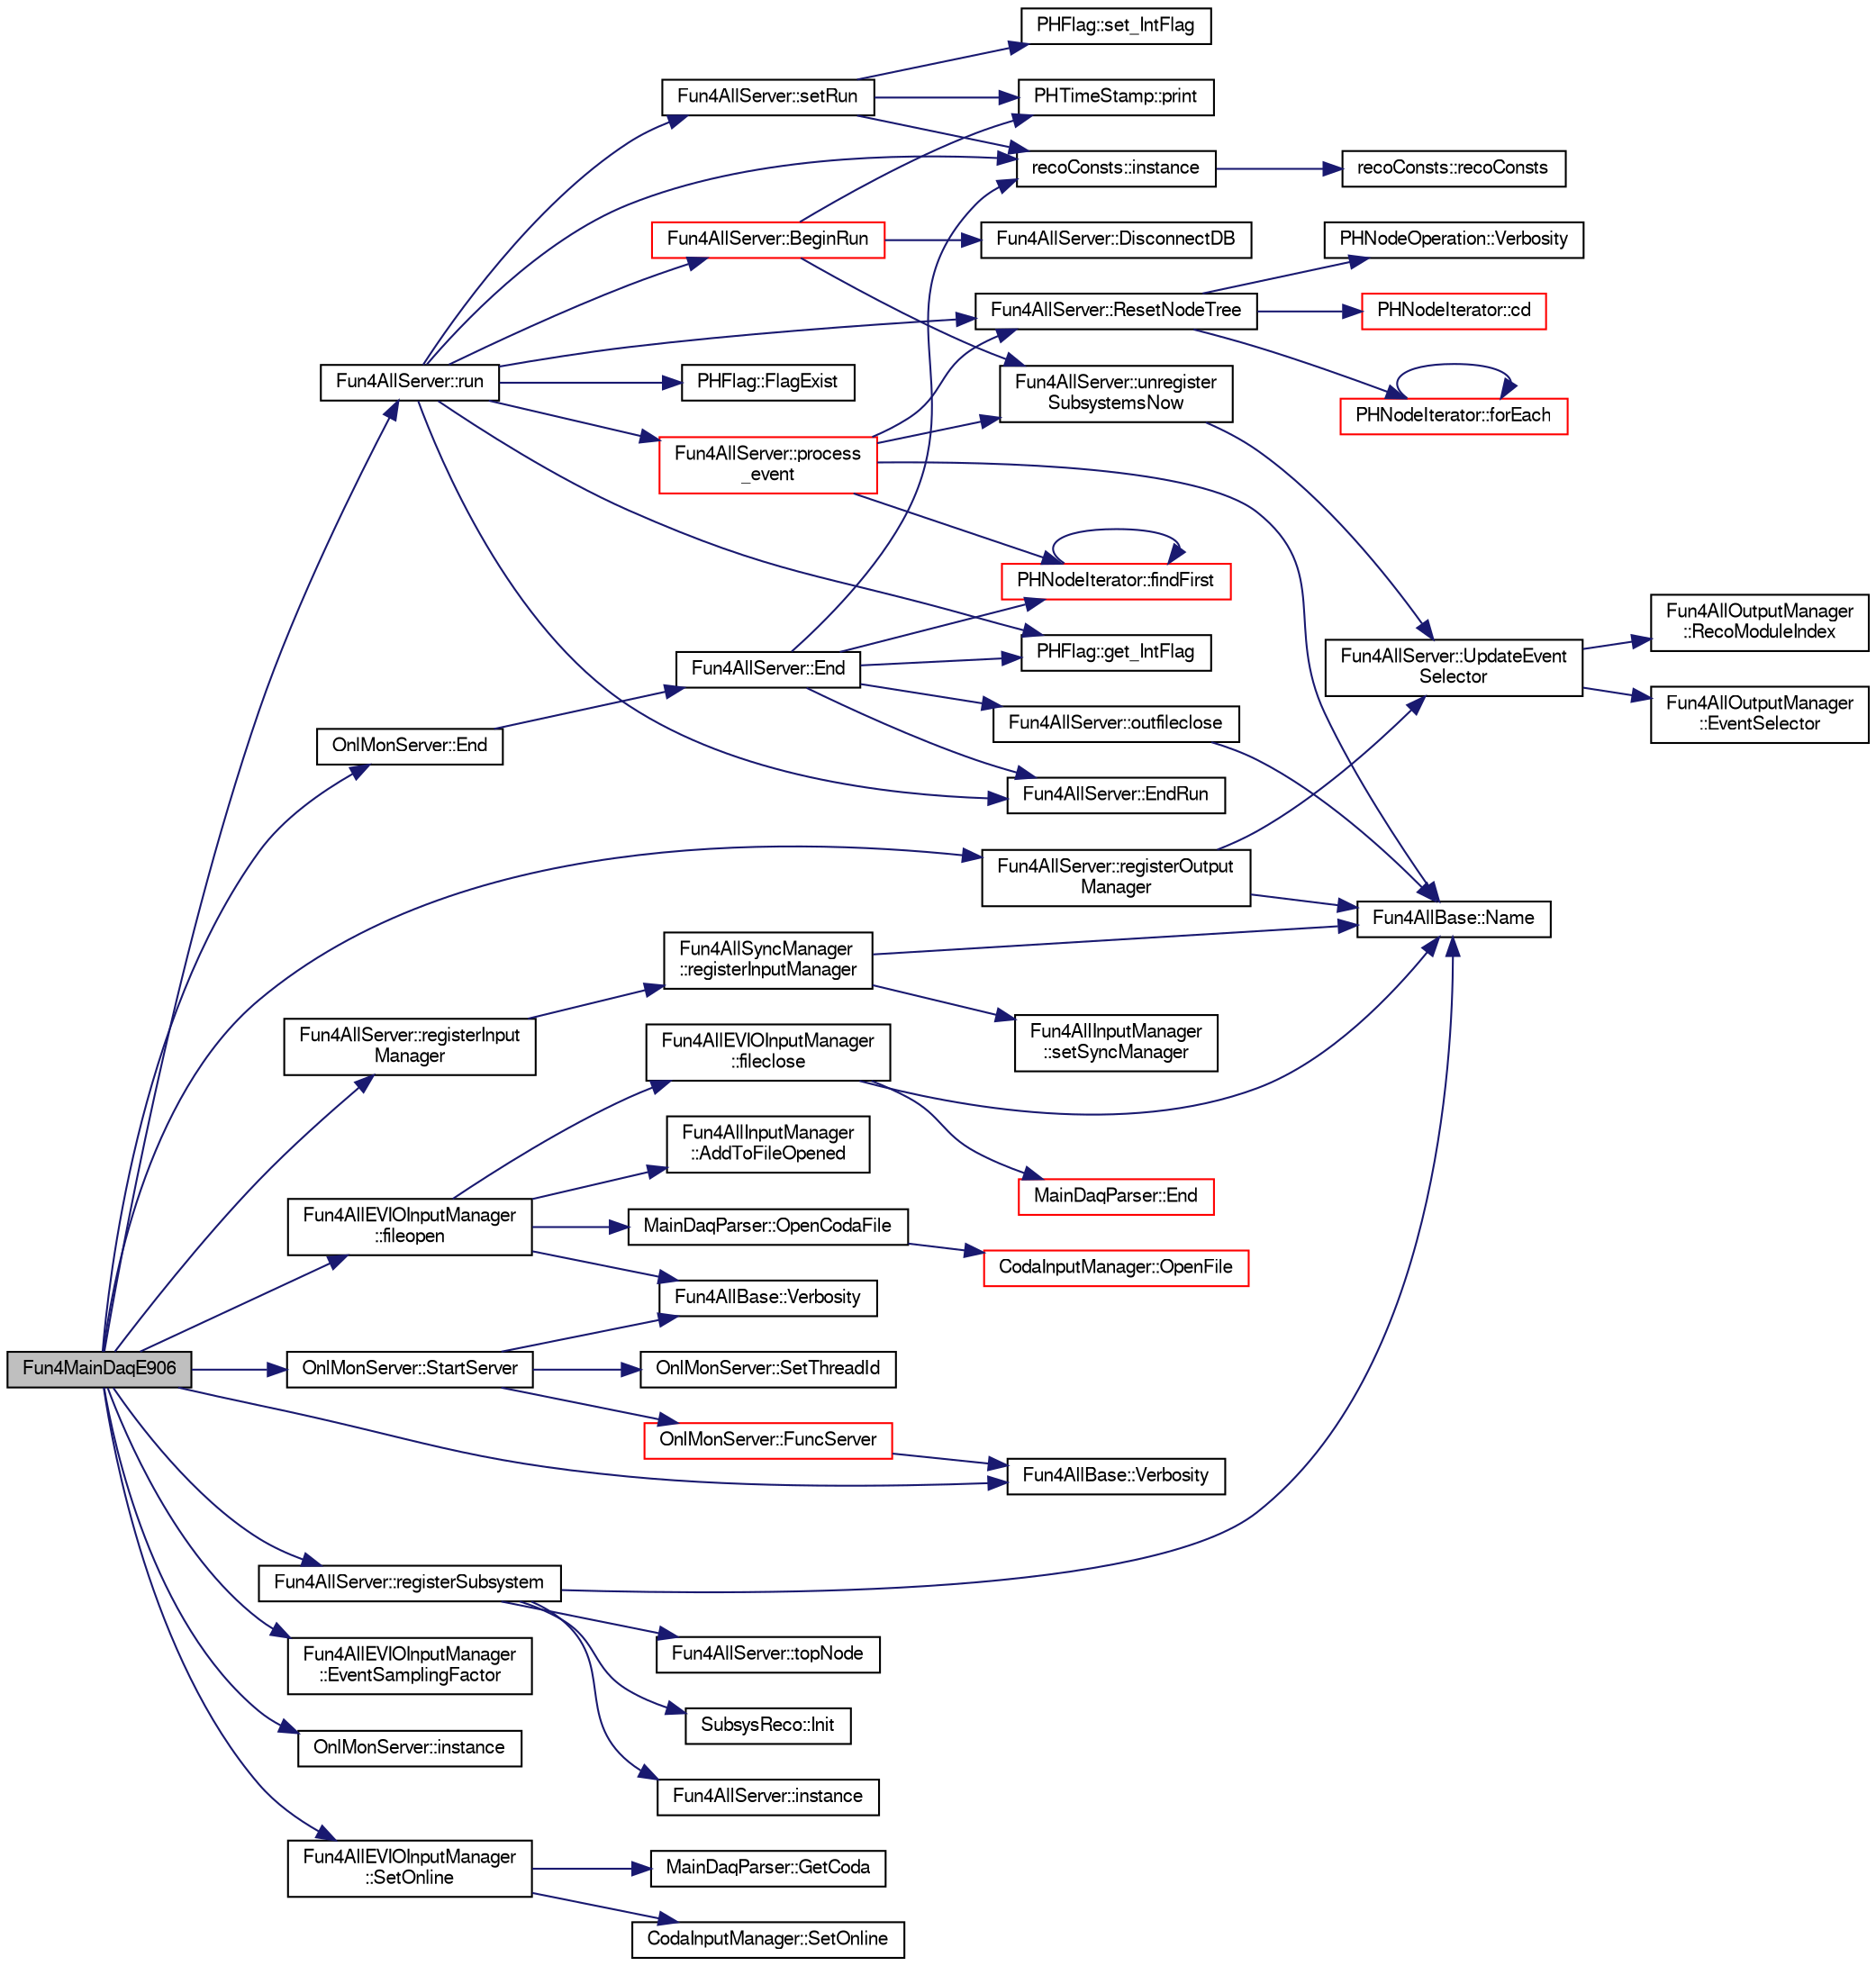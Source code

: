 digraph "Fun4MainDaqE906"
{
  bgcolor="transparent";
  edge [fontname="FreeSans",fontsize="10",labelfontname="FreeSans",labelfontsize="10"];
  node [fontname="FreeSans",fontsize="10",shape=record];
  rankdir="LR";
  Node1 [label="Fun4MainDaqE906",height=0.2,width=0.4,color="black", fillcolor="grey75", style="filled" fontcolor="black"];
  Node1 -> Node2 [color="midnightblue",fontsize="10",style="solid",fontname="FreeSans"];
  Node2 [label="OnlMonServer::End",height=0.2,width=0.4,color="black",URL="$d8/d38/classOnlMonServer.html#afa6a2749217b65d3de3f6fb3623c05b5"];
  Node2 -> Node3 [color="midnightblue",fontsize="10",style="solid",fontname="FreeSans"];
  Node3 [label="Fun4AllServer::End",height=0.2,width=0.4,color="black",URL="$da/d29/classFun4AllServer.html#ab7263450319ca1d5029209fde26a7af8"];
  Node3 -> Node4 [color="midnightblue",fontsize="10",style="solid",fontname="FreeSans"];
  Node4 [label="recoConsts::instance",height=0.2,width=0.4,color="black",URL="$d8/d14/classrecoConsts.html#ae69a5c29a7199ba16d0e537158618802"];
  Node4 -> Node5 [color="midnightblue",fontsize="10",style="solid",fontname="FreeSans"];
  Node5 [label="recoConsts::recoConsts",height=0.2,width=0.4,color="black",URL="$d8/d14/classrecoConsts.html#ae882d6adc62f783ec78114fe3dee3c24"];
  Node3 -> Node6 [color="midnightblue",fontsize="10",style="solid",fontname="FreeSans"];
  Node6 [label="Fun4AllServer::EndRun",height=0.2,width=0.4,color="black",URL="$da/d29/classFun4AllServer.html#a53b1b6b338aa36891f2690a188920980"];
  Node3 -> Node7 [color="midnightblue",fontsize="10",style="solid",fontname="FreeSans"];
  Node7 [label="PHFlag::get_IntFlag",height=0.2,width=0.4,color="black",URL="$d1/da8/classPHFlag.html#a07899067141a5f12333cc37183caddc8"];
  Node3 -> Node8 [color="midnightblue",fontsize="10",style="solid",fontname="FreeSans"];
  Node8 [label="PHNodeIterator::findFirst",height=0.2,width=0.4,color="red",URL="$d5/d07/classPHNodeIterator.html#aea98bf8619af59b1212a94fb32106baa"];
  Node8 -> Node8 [color="midnightblue",fontsize="10",style="solid",fontname="FreeSans"];
  Node3 -> Node9 [color="midnightblue",fontsize="10",style="solid",fontname="FreeSans"];
  Node9 [label="Fun4AllServer::outfileclose",height=0.2,width=0.4,color="black",URL="$da/d29/classFun4AllServer.html#a6f2074f451d0c0c1b4a802edde5ffb94"];
  Node9 -> Node10 [color="midnightblue",fontsize="10",style="solid",fontname="FreeSans"];
  Node10 [label="Fun4AllBase::Name",height=0.2,width=0.4,color="black",URL="$d5/dec/classFun4AllBase.html#a41f9ac377743d046f590617fd6f4f0ed",tooltip="Returns the name of this module. "];
  Node1 -> Node11 [color="midnightblue",fontsize="10",style="solid",fontname="FreeSans"];
  Node11 [label="Fun4AllEVIOInputManager\l::EventSamplingFactor",height=0.2,width=0.4,color="black",URL="$d3/d97/classFun4AllEVIOInputManager.html#adda812ea7b7e95eeebffaf793809d757"];
  Node1 -> Node12 [color="midnightblue",fontsize="10",style="solid",fontname="FreeSans"];
  Node12 [label="Fun4AllEVIOInputManager\l::fileopen",height=0.2,width=0.4,color="black",URL="$d3/d97/classFun4AllEVIOInputManager.html#a7bb0e143543d8a1754c9b7d4451f9e3b"];
  Node12 -> Node13 [color="midnightblue",fontsize="10",style="solid",fontname="FreeSans"];
  Node13 [label="Fun4AllEVIOInputManager\l::fileclose",height=0.2,width=0.4,color="black",URL="$d3/d97/classFun4AllEVIOInputManager.html#aca6fa35ad65d77d32c361bdf4f2b6759"];
  Node13 -> Node10 [color="midnightblue",fontsize="10",style="solid",fontname="FreeSans"];
  Node13 -> Node14 [color="midnightblue",fontsize="10",style="solid",fontname="FreeSans"];
  Node14 [label="MainDaqParser::End",height=0.2,width=0.4,color="red",URL="$df/dcd/classMainDaqParser.html#ade90d9a3b3b05b89cc47a4bc4f1b194c"];
  Node12 -> Node15 [color="midnightblue",fontsize="10",style="solid",fontname="FreeSans"];
  Node15 [label="Fun4AllBase::Verbosity",height=0.2,width=0.4,color="black",URL="$d5/dec/classFun4AllBase.html#a8a5c77a92bdac6bc043476e132379a40",tooltip="Gets the verbosity of this module. "];
  Node12 -> Node16 [color="midnightblue",fontsize="10",style="solid",fontname="FreeSans"];
  Node16 [label="MainDaqParser::OpenCodaFile",height=0.2,width=0.4,color="black",URL="$df/dcd/classMainDaqParser.html#afc604e499880357a56d30951e7a2124e"];
  Node16 -> Node17 [color="midnightblue",fontsize="10",style="solid",fontname="FreeSans"];
  Node17 [label="CodaInputManager::OpenFile",height=0.2,width=0.4,color="red",URL="$d9/de8/classCodaInputManager.html#a010f2f99cd72b21042c534a0236c3151"];
  Node12 -> Node18 [color="midnightblue",fontsize="10",style="solid",fontname="FreeSans"];
  Node18 [label="Fun4AllInputManager\l::AddToFileOpened",height=0.2,width=0.4,color="black",URL="$d4/da9/classFun4AllInputManager.html#a98ac3fb04956625a423ef41a3909ba27"];
  Node1 -> Node19 [color="midnightblue",fontsize="10",style="solid",fontname="FreeSans"];
  Node19 [label="OnlMonServer::instance",height=0.2,width=0.4,color="black",URL="$d8/d38/classOnlMonServer.html#a051f5d14c8aee2413bb6f69cb92dc096"];
  Node1 -> Node20 [color="midnightblue",fontsize="10",style="solid",fontname="FreeSans"];
  Node20 [label="Fun4AllServer::registerInput\lManager",height=0.2,width=0.4,color="black",URL="$da/d29/classFun4AllServer.html#ab2cb490790d15b865ae79eb3094caabe"];
  Node20 -> Node21 [color="midnightblue",fontsize="10",style="solid",fontname="FreeSans"];
  Node21 [label="Fun4AllSyncManager\l::registerInputManager",height=0.2,width=0.4,color="black",URL="$dd/ded/classFun4AllSyncManager.html#a2a284bc4ed777ec7f39d6e5c7090067c"];
  Node21 -> Node10 [color="midnightblue",fontsize="10",style="solid",fontname="FreeSans"];
  Node21 -> Node22 [color="midnightblue",fontsize="10",style="solid",fontname="FreeSans"];
  Node22 [label="Fun4AllInputManager\l::setSyncManager",height=0.2,width=0.4,color="black",URL="$d4/da9/classFun4AllInputManager.html#a5b0cdb689482c4143b7b22ca8a780c51"];
  Node1 -> Node23 [color="midnightblue",fontsize="10",style="solid",fontname="FreeSans"];
  Node23 [label="Fun4AllServer::registerOutput\lManager",height=0.2,width=0.4,color="black",URL="$da/d29/classFun4AllServer.html#a9e7cd54536d1edb6e5c5cc153c0a036a"];
  Node23 -> Node10 [color="midnightblue",fontsize="10",style="solid",fontname="FreeSans"];
  Node23 -> Node24 [color="midnightblue",fontsize="10",style="solid",fontname="FreeSans"];
  Node24 [label="Fun4AllServer::UpdateEvent\lSelector",height=0.2,width=0.4,color="black",URL="$da/d29/classFun4AllServer.html#a596005b9bc46ff6f5167378423248271"];
  Node24 -> Node25 [color="midnightblue",fontsize="10",style="solid",fontname="FreeSans"];
  Node25 [label="Fun4AllOutputManager\l::RecoModuleIndex",height=0.2,width=0.4,color="black",URL="$d8/d77/classFun4AllOutputManager.html#a330fe561bb5a02a9f6dc08395686321c",tooltip="retrieves pointer to vector of event selector module ids "];
  Node24 -> Node26 [color="midnightblue",fontsize="10",style="solid",fontname="FreeSans"];
  Node26 [label="Fun4AllOutputManager\l::EventSelector",height=0.2,width=0.4,color="black",URL="$d8/d77/classFun4AllOutputManager.html#a2a601e70ddadeb2f8400956ba1a514e6",tooltip="retrieves pointer to vector of event selector module names "];
  Node1 -> Node27 [color="midnightblue",fontsize="10",style="solid",fontname="FreeSans"];
  Node27 [label="Fun4AllServer::registerSubsystem",height=0.2,width=0.4,color="black",URL="$da/d29/classFun4AllServer.html#a0a9947db0ede1e55622001eb7515f8c0"];
  Node27 -> Node28 [color="midnightblue",fontsize="10",style="solid",fontname="FreeSans"];
  Node28 [label="Fun4AllServer::instance",height=0.2,width=0.4,color="black",URL="$da/d29/classFun4AllServer.html#a3e55156f91b2c94bb6c4ef33ffce587a"];
  Node27 -> Node10 [color="midnightblue",fontsize="10",style="solid",fontname="FreeSans"];
  Node27 -> Node29 [color="midnightblue",fontsize="10",style="solid",fontname="FreeSans"];
  Node29 [label="Fun4AllServer::topNode",height=0.2,width=0.4,color="black",URL="$da/d29/classFun4AllServer.html#abcaf6825367e5db292ff795237bdcf62"];
  Node27 -> Node30 [color="midnightblue",fontsize="10",style="solid",fontname="FreeSans"];
  Node30 [label="SubsysReco::Init",height=0.2,width=0.4,color="black",URL="$d0/d32/classSubsysReco.html#a6670c0a093dd2c2bdd44f8fc6f9ba8e8"];
  Node1 -> Node31 [color="midnightblue",fontsize="10",style="solid",fontname="FreeSans"];
  Node31 [label="Fun4AllServer::run",height=0.2,width=0.4,color="black",URL="$da/d29/classFun4AllServer.html#a11bbc8b2f53bc06e0b05ee202dd6372a",tooltip="run n events (0 means up to end of file) "];
  Node31 -> Node4 [color="midnightblue",fontsize="10",style="solid",fontname="FreeSans"];
  Node31 -> Node32 [color="midnightblue",fontsize="10",style="solid",fontname="FreeSans"];
  Node32 [label="PHFlag::FlagExist",height=0.2,width=0.4,color="black",URL="$d1/da8/classPHFlag.html#a4b73a422f0076568904d71f40e849da5"];
  Node31 -> Node7 [color="midnightblue",fontsize="10",style="solid",fontname="FreeSans"];
  Node31 -> Node33 [color="midnightblue",fontsize="10",style="solid",fontname="FreeSans"];
  Node33 [label="Fun4AllServer::ResetNodeTree",height=0.2,width=0.4,color="black",URL="$da/d29/classFun4AllServer.html#ab2479a9a3e45d51118e308597acd5228"];
  Node33 -> Node34 [color="midnightblue",fontsize="10",style="solid",fontname="FreeSans"];
  Node34 [label="PHNodeOperation::Verbosity",height=0.2,width=0.4,color="black",URL="$db/d8e/classPHNodeOperation.html#a641fdf1094ec15063171e199a4066a0d"];
  Node33 -> Node35 [color="midnightblue",fontsize="10",style="solid",fontname="FreeSans"];
  Node35 [label="PHNodeIterator::cd",height=0.2,width=0.4,color="red",URL="$d5/d07/classPHNodeIterator.html#a4cfa0490b6522394b13723c7db38a3a6"];
  Node33 -> Node36 [color="midnightblue",fontsize="10",style="solid",fontname="FreeSans"];
  Node36 [label="PHNodeIterator::forEach",height=0.2,width=0.4,color="red",URL="$d5/d07/classPHNodeIterator.html#afeaefab44bf0ab15a439926205924f19"];
  Node36 -> Node36 [color="midnightblue",fontsize="10",style="solid",fontname="FreeSans"];
  Node31 -> Node37 [color="midnightblue",fontsize="10",style="solid",fontname="FreeSans"];
  Node37 [label="Fun4AllServer::setRun",height=0.2,width=0.4,color="black",URL="$da/d29/classFun4AllServer.html#af1002b9170308da078c0e14a5ac4b514"];
  Node37 -> Node4 [color="midnightblue",fontsize="10",style="solid",fontname="FreeSans"];
  Node37 -> Node38 [color="midnightblue",fontsize="10",style="solid",fontname="FreeSans"];
  Node38 [label="PHFlag::set_IntFlag",height=0.2,width=0.4,color="black",URL="$d1/da8/classPHFlag.html#a3ef5c3f1eff2daaaf18e5129858a9ef8"];
  Node37 -> Node39 [color="midnightblue",fontsize="10",style="solid",fontname="FreeSans"];
  Node39 [label="PHTimeStamp::print",height=0.2,width=0.4,color="black",URL="$da/dc2/classPHTimeStamp.html#a4ef1bd9d8bfb3a8263aa9ceafb80bb34"];
  Node31 -> Node40 [color="midnightblue",fontsize="10",style="solid",fontname="FreeSans"];
  Node40 [label="Fun4AllServer::BeginRun",height=0.2,width=0.4,color="red",URL="$da/d29/classFun4AllServer.html#afcfc5583204cac58b4e66a2406187a18"];
  Node40 -> Node39 [color="midnightblue",fontsize="10",style="solid",fontname="FreeSans"];
  Node40 -> Node41 [color="midnightblue",fontsize="10",style="solid",fontname="FreeSans"];
  Node41 [label="Fun4AllServer::unregister\lSubsystemsNow",height=0.2,width=0.4,color="black",URL="$da/d29/classFun4AllServer.html#a3a4e3f448388cb2e68b085e9038feaf8"];
  Node41 -> Node24 [color="midnightblue",fontsize="10",style="solid",fontname="FreeSans"];
  Node40 -> Node42 [color="midnightblue",fontsize="10",style="solid",fontname="FreeSans"];
  Node42 [label="Fun4AllServer::DisconnectDB",height=0.2,width=0.4,color="black",URL="$da/d29/classFun4AllServer.html#a1266c6d922adaaa9e895b854be49d3e8"];
  Node31 -> Node6 [color="midnightblue",fontsize="10",style="solid",fontname="FreeSans"];
  Node31 -> Node43 [color="midnightblue",fontsize="10",style="solid",fontname="FreeSans"];
  Node43 [label="Fun4AllServer::process\l_event",height=0.2,width=0.4,color="red",URL="$da/d29/classFun4AllServer.html#a6a65a944dfb40966ace97d35ab1f7942"];
  Node43 -> Node41 [color="midnightblue",fontsize="10",style="solid",fontname="FreeSans"];
  Node43 -> Node8 [color="midnightblue",fontsize="10",style="solid",fontname="FreeSans"];
  Node43 -> Node10 [color="midnightblue",fontsize="10",style="solid",fontname="FreeSans"];
  Node43 -> Node33 [color="midnightblue",fontsize="10",style="solid",fontname="FreeSans"];
  Node1 -> Node44 [color="midnightblue",fontsize="10",style="solid",fontname="FreeSans"];
  Node44 [label="Fun4AllEVIOInputManager\l::SetOnline",height=0.2,width=0.4,color="black",URL="$d3/d97/classFun4AllEVIOInputManager.html#a593aebeb6b52703dad0877d533318bb5"];
  Node44 -> Node45 [color="midnightblue",fontsize="10",style="solid",fontname="FreeSans"];
  Node45 [label="MainDaqParser::GetCoda",height=0.2,width=0.4,color="black",URL="$df/dcd/classMainDaqParser.html#a44b8e1e79624227a49e33f53fc67341a"];
  Node44 -> Node46 [color="midnightblue",fontsize="10",style="solid",fontname="FreeSans"];
  Node46 [label="CodaInputManager::SetOnline",height=0.2,width=0.4,color="black",URL="$d9/de8/classCodaInputManager.html#a7283aa792aadb1d52a41c0dc4bbecc35"];
  Node1 -> Node47 [color="midnightblue",fontsize="10",style="solid",fontname="FreeSans"];
  Node47 [label="OnlMonServer::StartServer",height=0.2,width=0.4,color="black",URL="$d8/d38/classOnlMonServer.html#a1faba47a8f98c19d258624675f820705"];
  Node47 -> Node15 [color="midnightblue",fontsize="10",style="solid",fontname="FreeSans"];
  Node47 -> Node48 [color="midnightblue",fontsize="10",style="solid",fontname="FreeSans"];
  Node48 [label="OnlMonServer::FuncServer",height=0.2,width=0.4,color="red",URL="$d8/d38/classOnlMonServer.html#a6b92b7327c6c0a063d3478cd8422e42c"];
  Node48 -> Node49 [color="midnightblue",fontsize="10",style="solid",fontname="FreeSans"];
  Node49 [label="Fun4AllBase::Verbosity",height=0.2,width=0.4,color="black",URL="$d5/dec/classFun4AllBase.html#a05da2261577843028cf78e99171343b9",tooltip="Sets the verbosity of this module (0 by default=quiet). "];
  Node47 -> Node50 [color="midnightblue",fontsize="10",style="solid",fontname="FreeSans"];
  Node50 [label="OnlMonServer::SetThreadId",height=0.2,width=0.4,color="black",URL="$d8/d38/classOnlMonServer.html#ad47951c3720d1d0c910767acdc2f8ee8"];
  Node1 -> Node49 [color="midnightblue",fontsize="10",style="solid",fontname="FreeSans"];
}
